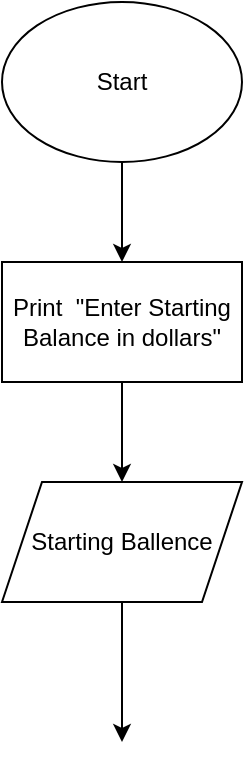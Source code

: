 <mxfile version="13.7.3" type="github">
  <diagram id="QJZSinkK2FsxAQ3xHx37" name="Page-1">
    <mxGraphModel dx="1422" dy="745" grid="1" gridSize="10" guides="1" tooltips="1" connect="1" arrows="1" fold="1" page="1" pageScale="1" pageWidth="850" pageHeight="1100" math="0" shadow="0">
      <root>
        <mxCell id="0" />
        <mxCell id="1" parent="0" />
        <mxCell id="JYR65KKjqt2kT8zwGB6u-4" style="edgeStyle=orthogonalEdgeStyle;rounded=0;orthogonalLoop=1;jettySize=auto;html=1;" parent="1" source="JYR65KKjqt2kT8zwGB6u-1" edge="1">
          <mxGeometry relative="1" as="geometry">
            <mxPoint x="170" y="180" as="targetPoint" />
          </mxGeometry>
        </mxCell>
        <mxCell id="JYR65KKjqt2kT8zwGB6u-1" value="Start" style="ellipse;whiteSpace=wrap;html=1;" parent="1" vertex="1">
          <mxGeometry x="110" y="50" width="120" height="80" as="geometry" />
        </mxCell>
        <mxCell id="JYR65KKjqt2kT8zwGB6u-9" style="edgeStyle=orthogonalEdgeStyle;rounded=0;orthogonalLoop=1;jettySize=auto;html=1;" parent="1" source="JYR65KKjqt2kT8zwGB6u-8" edge="1">
          <mxGeometry relative="1" as="geometry">
            <mxPoint x="170" y="290" as="targetPoint" />
          </mxGeometry>
        </mxCell>
        <mxCell id="JYR65KKjqt2kT8zwGB6u-8" value="Print&amp;nbsp; &quot;Enter Starting Balance in dollars&quot;" style="rounded=0;whiteSpace=wrap;html=1;" parent="1" vertex="1">
          <mxGeometry x="110" y="180" width="120" height="60" as="geometry" />
        </mxCell>
        <mxCell id="JYR65KKjqt2kT8zwGB6u-11" style="edgeStyle=orthogonalEdgeStyle;rounded=0;orthogonalLoop=1;jettySize=auto;html=1;" parent="1" source="JYR65KKjqt2kT8zwGB6u-10" edge="1">
          <mxGeometry relative="1" as="geometry">
            <mxPoint x="170" y="420" as="targetPoint" />
          </mxGeometry>
        </mxCell>
        <mxCell id="JYR65KKjqt2kT8zwGB6u-10" value="Starting Ballence" style="shape=parallelogram;perimeter=parallelogramPerimeter;whiteSpace=wrap;html=1;fixedSize=1;" parent="1" vertex="1">
          <mxGeometry x="110" y="290" width="120" height="60" as="geometry" />
        </mxCell>
      </root>
    </mxGraphModel>
  </diagram>
</mxfile>
